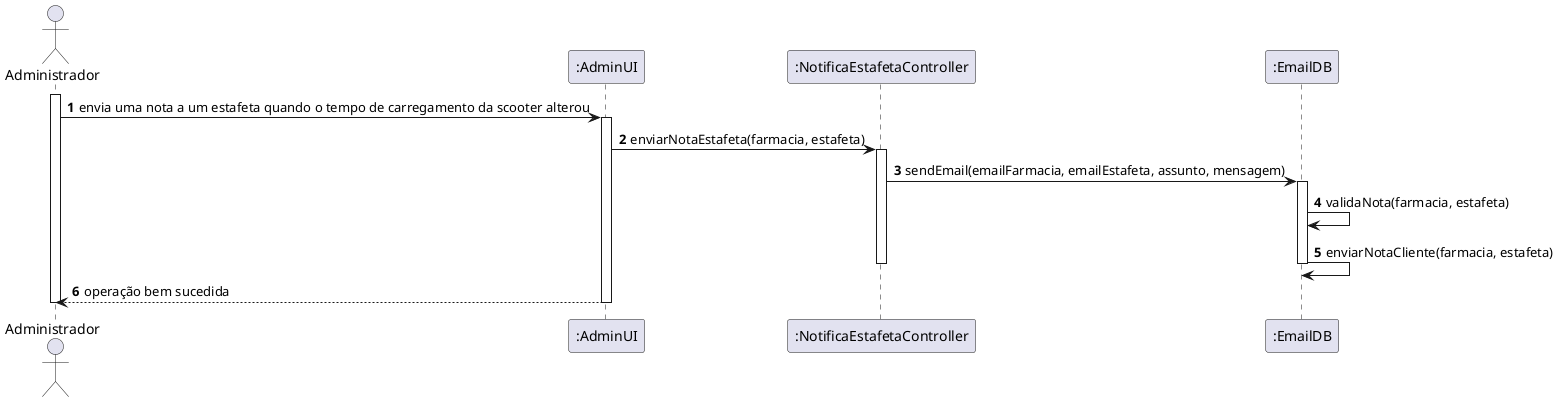 @startuml
autonumber

actor "Administrador" as ADMIN
participant ":AdminUI" as UI
participant ":NotificaEstafetaController" as CTL
participant ":EmailDB" as PDB

activate ADMIN
ADMIN -> UI : envia uma nota a um estafeta quando o tempo de carregamento da scooter alterou
activate UI
UI -> CTL : enviarNotaEstafeta(farmacia, estafeta)
activate CTL


CTL -> PDB : sendEmail(emailFarmacia, emailEstafeta, assunto, mensagem)
activate PDB

PDB -> PDB : validaNota(farmacia, estafeta)

PDB -> PDB : enviarNotaCliente(farmacia, estafeta)

deactivate PDB

deactivate CTL

UI --> ADMIN : operação bem sucedida
deactivate UI

deactivate ADMIN
@enduml
